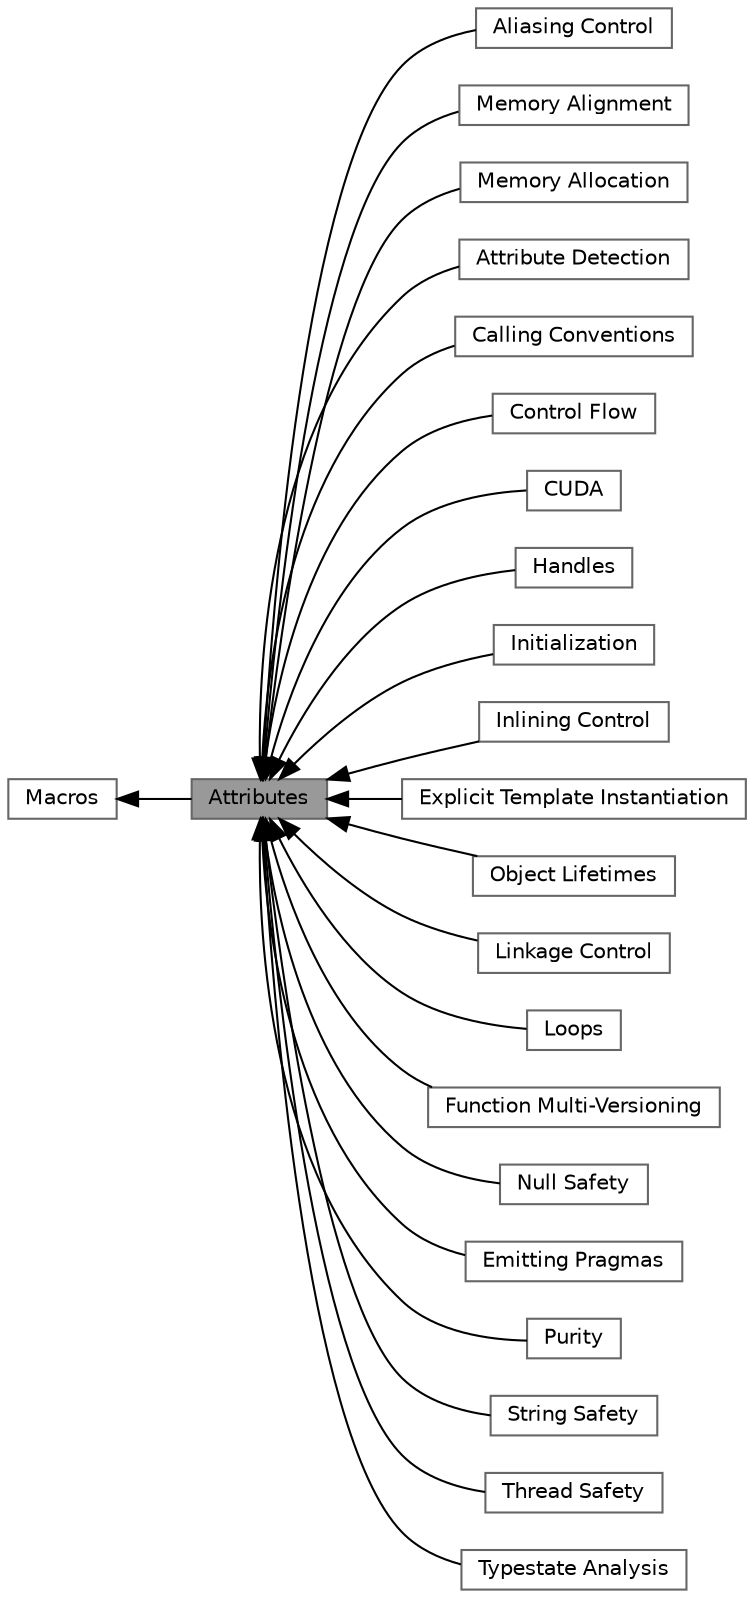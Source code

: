 digraph "Attributes"
{
 // LATEX_PDF_SIZE
  bgcolor="transparent";
  edge [fontname=Helvetica,fontsize=10,labelfontname=Helvetica,labelfontsize=10];
  node [fontname=Helvetica,fontsize=10,shape=box,height=0.2,width=0.4];
  rankdir=LR;
  Node12 [id="Node000012",label="Aliasing Control",height=0.2,width=0.4,color="grey40", fillcolor="white", style="filled",URL="$de/d76/group__aliasing__attributes.html",tooltip=" "];
  Node15 [id="Node000015",label="Memory Alignment",height=0.2,width=0.4,color="grey40", fillcolor="white", style="filled",URL="$df/df7/group__alignment__attributes.html",tooltip="see also ein_alloc_align"];
  Node18 [id="Node000018",label="Memory Allocation",height=0.2,width=0.4,color="grey40", fillcolor="white", style="filled",URL="$df/dbd/group__allocation__attributes.html",tooltip=" "];
  Node3 [id="Node000003",label="Attribute Detection",height=0.2,width=0.4,color="grey40", fillcolor="white", style="filled",URL="$df/db3/group__attribute__detection.html",tooltip=" "];
  Node1 [id="Node000001",label="Attributes",height=0.2,width=0.4,color="gray40", fillcolor="grey60", style="filled", fontcolor="black",tooltip="macros used to provide useful attributes"];
  Node6 [id="Node000006",label="Calling Conventions",height=0.2,width=0.4,color="grey40", fillcolor="white", style="filled",URL="$d5/dc1/group__calling__convention__attributes.html",tooltip=" "];
  Node19 [id="Node000019",label="Control Flow",height=0.2,width=0.4,color="grey40", fillcolor="white", style="filled",URL="$da/d81/group__control__flow__attributes.html",tooltip=" "];
  Node21 [id="Node000021",label="CUDA",height=0.2,width=0.4,color="grey40", fillcolor="white", style="filled",URL="$d5/dd9/group__cuda__attributes.html",tooltip=" "];
  Node11 [id="Node000011",label="Handles",height=0.2,width=0.4,color="grey40", fillcolor="white", style="filled",URL="$db/dc0/group__handle__attributes.html",tooltip=" "];
  Node13 [id="Node000013",label="Initialization",height=0.2,width=0.4,color="grey40", fillcolor="white", style="filled",URL="$da/d99/group__initialization__attributes.html",tooltip=" "];
  Node4 [id="Node000004",label="Inlining Control",height=0.2,width=0.4,color="grey40", fillcolor="white", style="filled",URL="$d3/d4e/group__inlining__attributes.html",tooltip=" "];
  Node8 [id="Node000008",label="Explicit Template Instantiation",height=0.2,width=0.4,color="grey40", fillcolor="white", style="filled",URL="$d9/d2b/group__instantiation__attributes.html",tooltip=" "];
  Node17 [id="Node000017",label="Object Lifetimes",height=0.2,width=0.4,color="grey40", fillcolor="white", style="filled",URL="$dd/de0/group__lifetime__attributes.html",tooltip=" "];
  Node7 [id="Node000007",label="Linkage Control",height=0.2,width=0.4,color="grey40", fillcolor="white", style="filled",URL="$dd/d43/group__linkage__attributes.html",tooltip=" "];
  Node23 [id="Node000023",label="Loops",height=0.2,width=0.4,color="grey40", fillcolor="white", style="filled",URL="$da/d2b/group__loop__attributes.html",tooltip=" "];
  Node2 [id="Node000002",label="Macros",height=0.2,width=0.4,color="grey40", fillcolor="white", style="filled",URL="$d5/dfd/group__macros.html",tooltip=" "];
  Node5 [id="Node000005",label="Function Multi-Versioning",height=0.2,width=0.4,color="grey40", fillcolor="white", style="filled",URL="$d2/db2/group__multiversioning__attributes.html",tooltip=" "];
  Node20 [id="Node000020",label="Null Safety",height=0.2,width=0.4,color="grey40", fillcolor="white", style="filled",URL="$d9/da3/group__null__safety__attributes.html",tooltip=" "];
  Node22 [id="Node000022",label="Emitting Pragmas",height=0.2,width=0.4,color="grey40", fillcolor="white", style="filled",URL="$d3/d5e/group__pragmas.html",tooltip=" "];
  Node14 [id="Node000014",label="Purity",height=0.2,width=0.4,color="grey40", fillcolor="white", style="filled",URL="$d9/d3d/group__purity__attributes.html",tooltip=" "];
  Node16 [id="Node000016",label="String Safety",height=0.2,width=0.4,color="grey40", fillcolor="white", style="filled",URL="$d1/d51/group__string__safety__attributes.html",tooltip=" "];
  Node10 [id="Node000010",label="Thread Safety",height=0.2,width=0.4,color="grey40", fillcolor="white", style="filled",URL="$d7/d3c/group__thread__safety__attributes.html",tooltip=" "];
  Node9 [id="Node000009",label="Typestate Analysis",height=0.2,width=0.4,color="grey40", fillcolor="white", style="filled",URL="$d4/dad/group__typestate__analysis.html",tooltip=" "];
  Node2->Node1 [shape=plaintext, dir="back", style="solid"];
  Node1->Node3 [shape=plaintext, dir="back", style="solid"];
  Node1->Node4 [shape=plaintext, dir="back", style="solid"];
  Node1->Node5 [shape=plaintext, dir="back", style="solid"];
  Node1->Node6 [shape=plaintext, dir="back", style="solid"];
  Node1->Node7 [shape=plaintext, dir="back", style="solid"];
  Node1->Node8 [shape=plaintext, dir="back", style="solid"];
  Node1->Node9 [shape=plaintext, dir="back", style="solid"];
  Node1->Node10 [shape=plaintext, dir="back", style="solid"];
  Node1->Node11 [shape=plaintext, dir="back", style="solid"];
  Node1->Node12 [shape=plaintext, dir="back", style="solid"];
  Node1->Node13 [shape=plaintext, dir="back", style="solid"];
  Node1->Node14 [shape=plaintext, dir="back", style="solid"];
  Node1->Node15 [shape=plaintext, dir="back", style="solid"];
  Node1->Node16 [shape=plaintext, dir="back", style="solid"];
  Node1->Node17 [shape=plaintext, dir="back", style="solid"];
  Node1->Node18 [shape=plaintext, dir="back", style="solid"];
  Node1->Node19 [shape=plaintext, dir="back", style="solid"];
  Node1->Node20 [shape=plaintext, dir="back", style="solid"];
  Node1->Node21 [shape=plaintext, dir="back", style="solid"];
  Node1->Node22 [shape=plaintext, dir="back", style="solid"];
  Node1->Node23 [shape=plaintext, dir="back", style="solid"];
}
